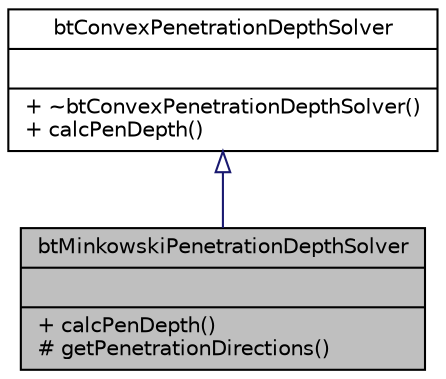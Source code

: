 digraph G
{
  edge [fontname="Helvetica",fontsize="10",labelfontname="Helvetica",labelfontsize="10"];
  node [fontname="Helvetica",fontsize="10",shape=record];
  Node1 [label="{btMinkowskiPenetrationDepthSolver\n||+ calcPenDepth()\l# getPenetrationDirections()\l}",height=0.2,width=0.4,color="black", fillcolor="grey75", style="filled" fontcolor="black"];
  Node2 -> Node1 [dir=back,color="midnightblue",fontsize="10",style="solid",arrowtail="empty",fontname="Helvetica"];
  Node2 [label="{btConvexPenetrationDepthSolver\n||+ ~btConvexPenetrationDepthSolver()\l+ calcPenDepth()\l}",height=0.2,width=0.4,color="black", fillcolor="white", style="filled",URL="$d5/d2f/classbtConvexPenetrationDepthSolver.html",tooltip="ConvexPenetrationDepthSolver provides an interface for penetration depth calculation."];
}
